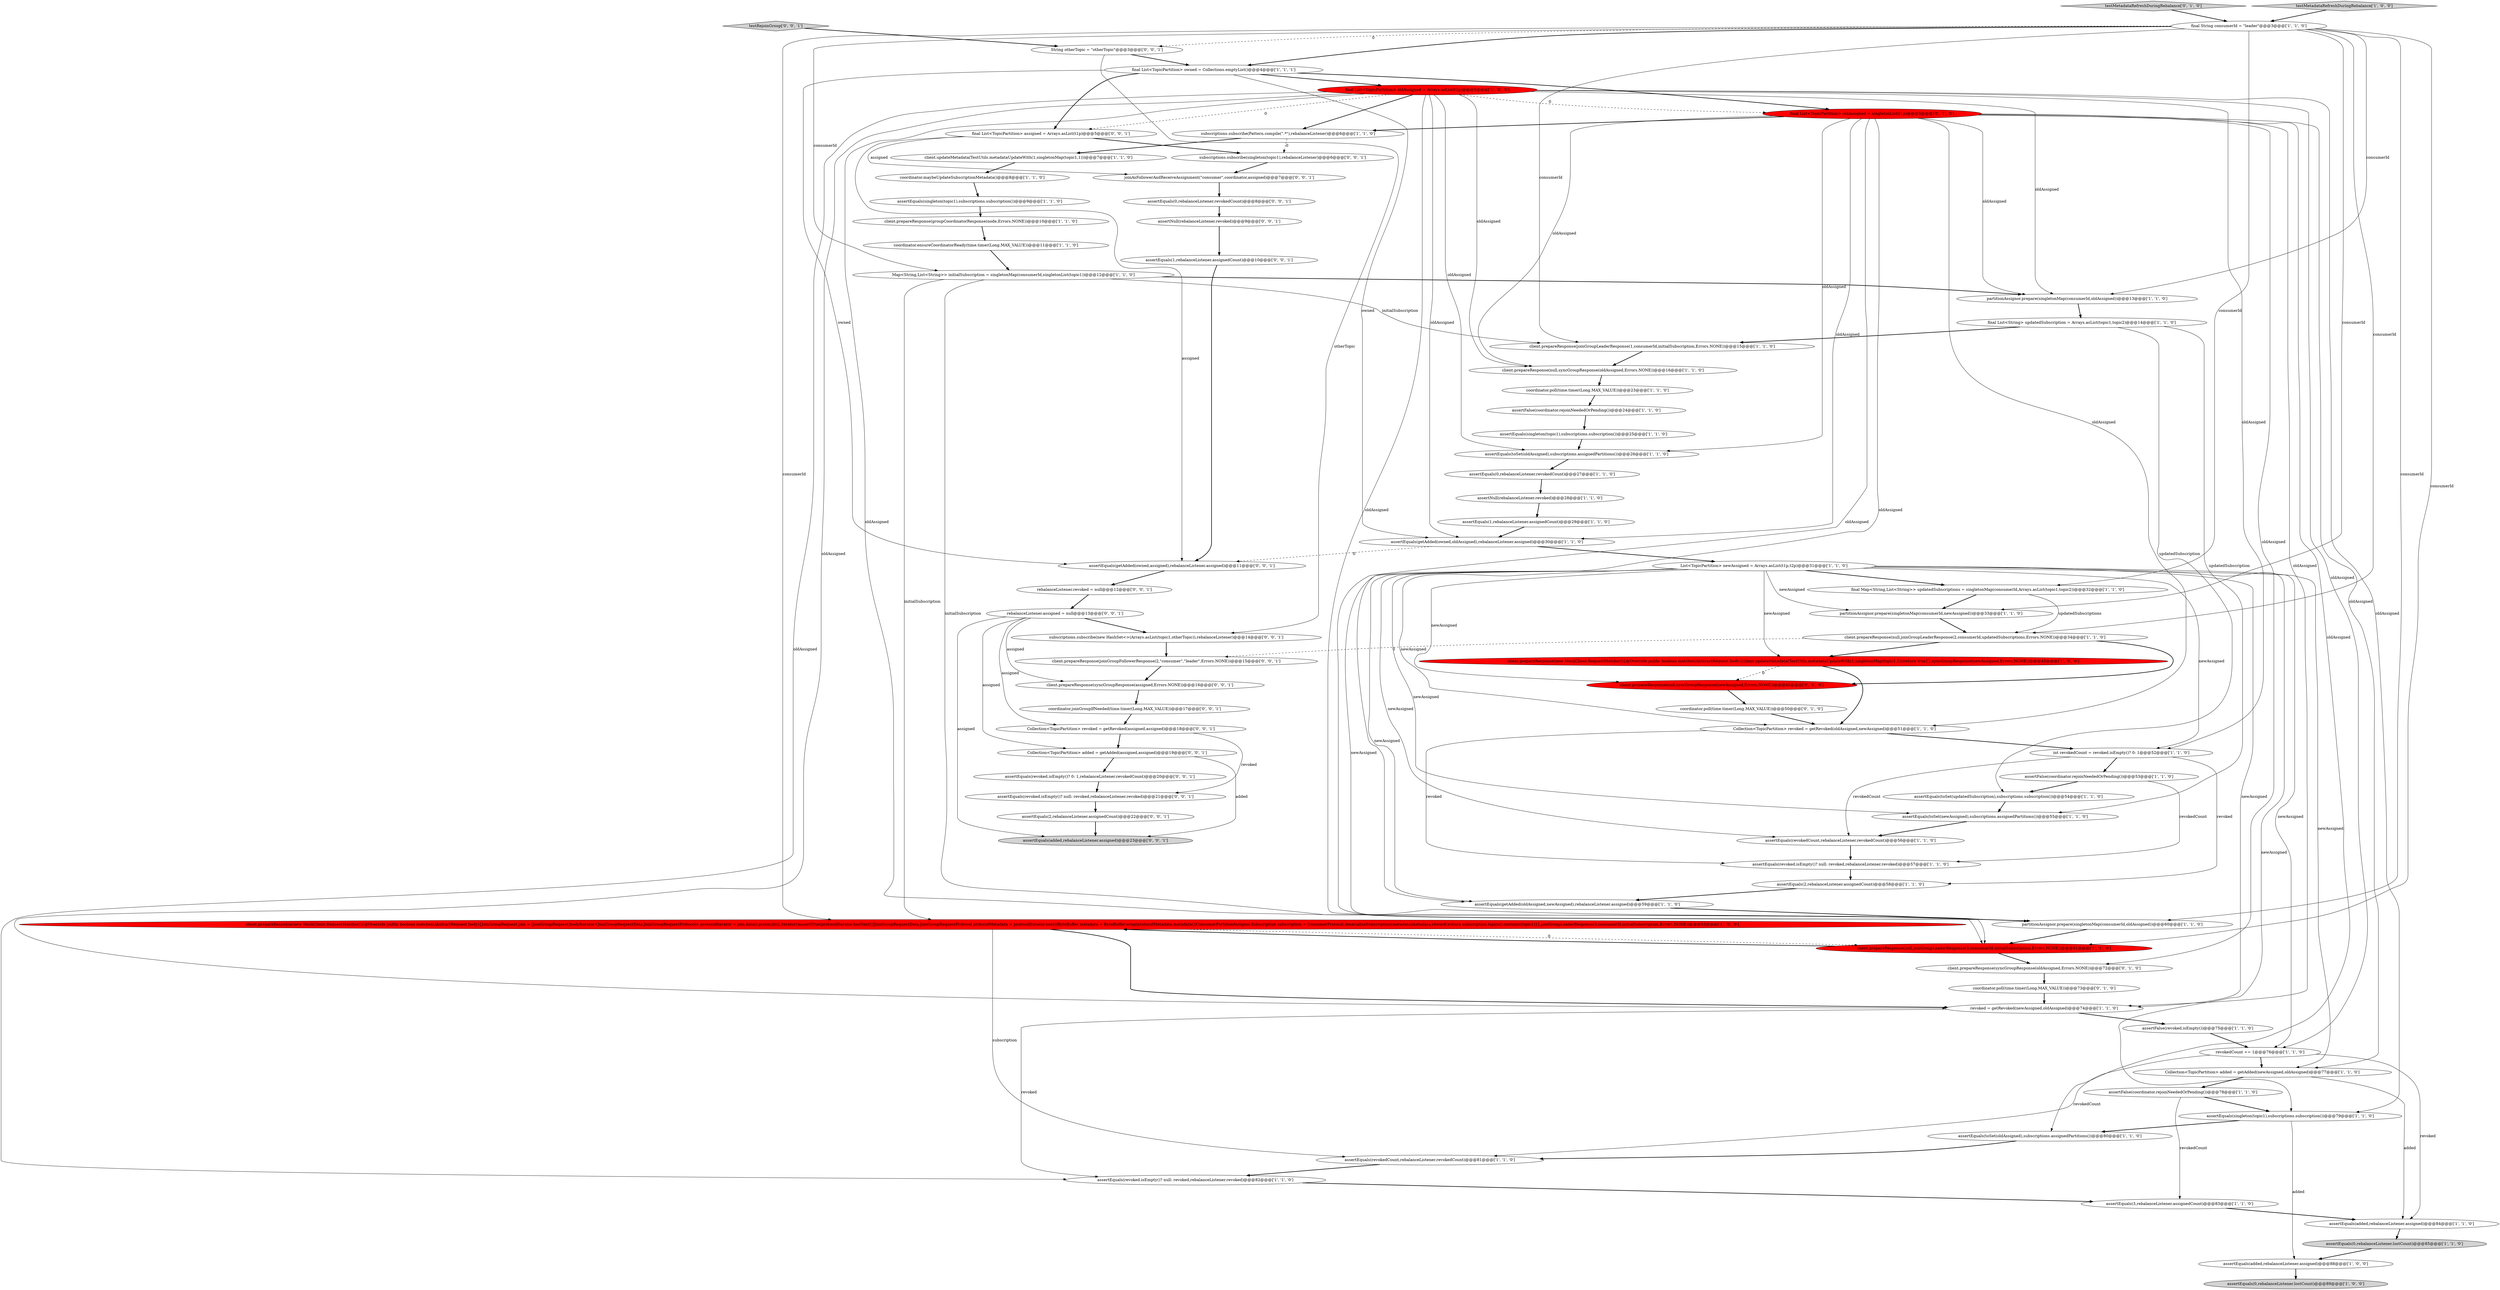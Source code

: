 digraph {
4 [style = filled, label = "coordinator.maybeUpdateSubscriptionMetadata()@@@8@@@['1', '1', '0']", fillcolor = white, shape = ellipse image = "AAA0AAABBB1BBB"];
49 [style = filled, label = "assertEquals(toSet(oldAssigned),subscriptions.assignedPartitions())@@@26@@@['1', '1', '0']", fillcolor = white, shape = ellipse image = "AAA0AAABBB1BBB"];
21 [style = filled, label = "final List<TopicPartition> oldAssigned = Arrays.asList(t1p)@@@5@@@['1', '0', '0']", fillcolor = red, shape = ellipse image = "AAA1AAABBB1BBB"];
18 [style = filled, label = "partitionAssignor.prepare(singletonMap(consumerId,newAssigned))@@@33@@@['1', '1', '0']", fillcolor = white, shape = ellipse image = "AAA0AAABBB1BBB"];
31 [style = filled, label = "client.prepareResponse(groupCoordinatorResponse(node,Errors.NONE))@@@10@@@['1', '1', '0']", fillcolor = white, shape = ellipse image = "AAA0AAABBB1BBB"];
17 [style = filled, label = "assertNull(rebalanceListener.revoked)@@@28@@@['1', '1', '0']", fillcolor = white, shape = ellipse image = "AAA0AAABBB1BBB"];
50 [style = filled, label = "client.prepareResponse(new MockClient.RequestMatcher(){@Override public boolean matches(AbstractRequest body){JoinGroupRequest join = (JoinGroupRequest)bodyIterator<JoinGroupRequestData.JoinGroupRequestProtocol> protocolIterator = join.data().protocols().iterator()assertTrue(protocolIterator.hasNext())JoinGroupRequestData.JoinGroupRequestProtocol protocolMetadata = protocolIterator.next()ByteBuffer metadata = ByteBuffer.wrap(protocolMetadata.metadata())ConsumerPartitionAssignor.Subscription subscription = ConsumerProtocol.deserializeSubscription(metadata)metadata.rewind()return subscription.topics().contains(topic1)}},joinGroupLeaderResponse(3,consumerId,initialSubscription,Errors.NONE))@@@63@@@['1', '0', '0']", fillcolor = red, shape = ellipse image = "AAA1AAABBB1BBB"];
78 [style = filled, label = "Collection<TopicPartition> added = getAdded(assigned,assigned)@@@19@@@['0', '0', '1']", fillcolor = white, shape = ellipse image = "AAA0AAABBB3BBB"];
58 [style = filled, label = "coordinator.poll(time.timer(Long.MAX_VALUE))@@@50@@@['0', '1', '0']", fillcolor = white, shape = ellipse image = "AAA0AAABBB2BBB"];
36 [style = filled, label = "assertEquals(added,rebalanceListener.assigned)@@@88@@@['1', '0', '0']", fillcolor = white, shape = ellipse image = "AAA0AAABBB1BBB"];
39 [style = filled, label = "Map<String,List<String>> initialSubscription = singletonMap(consumerId,singletonList(topic1))@@@12@@@['1', '1', '0']", fillcolor = white, shape = ellipse image = "AAA0AAABBB1BBB"];
38 [style = filled, label = "assertEquals(revokedCount,rebalanceListener.revokedCount)@@@81@@@['1', '1', '0']", fillcolor = white, shape = ellipse image = "AAA0AAABBB1BBB"];
54 [style = filled, label = "client.prepareResponse(null,syncGroupResponse(newAssigned,Errors.NONE))@@@45@@@['0', '1', '0']", fillcolor = red, shape = ellipse image = "AAA1AAABBB2BBB"];
13 [style = filled, label = "final String consumerId = \"leader\"@@@3@@@['1', '1', '0']", fillcolor = white, shape = ellipse image = "AAA0AAABBB1BBB"];
14 [style = filled, label = "List<TopicPartition> newAssigned = Arrays.asList(t1p,t2p)@@@31@@@['1', '1', '0']", fillcolor = white, shape = ellipse image = "AAA0AAABBB1BBB"];
24 [style = filled, label = "assertEquals(toSet(oldAssigned),subscriptions.assignedPartitions())@@@80@@@['1', '1', '0']", fillcolor = white, shape = ellipse image = "AAA0AAABBB1BBB"];
43 [style = filled, label = "partitionAssignor.prepare(singletonMap(consumerId,oldAssigned))@@@13@@@['1', '1', '0']", fillcolor = white, shape = ellipse image = "AAA0AAABBB1BBB"];
30 [style = filled, label = "client.prepareResponse(null,joinGroupLeaderResponse(2,consumerId,updatedSubscriptions,Errors.NONE))@@@34@@@['1', '1', '0']", fillcolor = white, shape = ellipse image = "AAA0AAABBB1BBB"];
64 [style = filled, label = "rebalanceListener.revoked = null@@@12@@@['0', '0', '1']", fillcolor = white, shape = ellipse image = "AAA0AAABBB3BBB"];
8 [style = filled, label = "assertEquals(1,rebalanceListener.assignedCount)@@@29@@@['1', '1', '0']", fillcolor = white, shape = ellipse image = "AAA0AAABBB1BBB"];
48 [style = filled, label = "client.prepareResponse(joinGroupLeaderResponse(1,consumerId,initialSubscription,Errors.NONE))@@@15@@@['1', '1', '0']", fillcolor = white, shape = ellipse image = "AAA0AAABBB1BBB"];
53 [style = filled, label = "assertEquals(3,rebalanceListener.assignedCount)@@@83@@@['1', '1', '0']", fillcolor = white, shape = ellipse image = "AAA0AAABBB1BBB"];
33 [style = filled, label = "assertFalse(coordinator.rejoinNeededOrPending())@@@78@@@['1', '1', '0']", fillcolor = white, shape = ellipse image = "AAA0AAABBB1BBB"];
55 [style = filled, label = "final List<TopicPartition> oldAssigned = singletonList(t1p)@@@5@@@['0', '1', '0']", fillcolor = red, shape = ellipse image = "AAA1AAABBB2BBB"];
7 [style = filled, label = "int revokedCount = revoked.isEmpty()? 0: 1@@@52@@@['1', '1', '0']", fillcolor = white, shape = ellipse image = "AAA0AAABBB1BBB"];
67 [style = filled, label = "assertEquals(0,rebalanceListener.revokedCount)@@@8@@@['0', '0', '1']", fillcolor = white, shape = ellipse image = "AAA0AAABBB3BBB"];
20 [style = filled, label = "coordinator.poll(time.timer(Long.MAX_VALUE))@@@23@@@['1', '1', '0']", fillcolor = white, shape = ellipse image = "AAA0AAABBB1BBB"];
22 [style = filled, label = "client.updateMetadata(TestUtils.metadataUpdateWith(1,singletonMap(topic1,1)))@@@7@@@['1', '1', '0']", fillcolor = white, shape = ellipse image = "AAA0AAABBB1BBB"];
25 [style = filled, label = "assertEquals(2,rebalanceListener.assignedCount)@@@58@@@['1', '1', '0']", fillcolor = white, shape = ellipse image = "AAA0AAABBB1BBB"];
60 [style = filled, label = "assertEquals(getAdded(owned,assigned),rebalanceListener.assigned)@@@11@@@['0', '0', '1']", fillcolor = white, shape = ellipse image = "AAA0AAABBB3BBB"];
73 [style = filled, label = "assertEquals(2,rebalanceListener.assignedCount)@@@22@@@['0', '0', '1']", fillcolor = white, shape = ellipse image = "AAA0AAABBB3BBB"];
80 [style = filled, label = "String otherTopic = \"otherTopic\"@@@3@@@['0', '0', '1']", fillcolor = white, shape = ellipse image = "AAA0AAABBB3BBB"];
15 [style = filled, label = "client.prepareResponse(new MockClient.RequestMatcher(){@Override public boolean matches(AbstractRequest body){client.updateMetadata(TestUtils.metadataUpdateWith(1,singletonMap(topic1,1)))return true}},syncGroupResponse(newAssigned,Errors.NONE))@@@45@@@['1', '0', '0']", fillcolor = red, shape = ellipse image = "AAA1AAABBB1BBB"];
12 [style = filled, label = "client.prepareResponse(null,joinGroupLeaderResponse(3,consumerId,initialSubscription,Errors.NONE))@@@61@@@['1', '1', '0']", fillcolor = red, shape = ellipse image = "AAA1AAABBB1BBB"];
75 [style = filled, label = "subscriptions.subscribe(singleton(topic1),rebalanceListener)@@@6@@@['0', '0', '1']", fillcolor = white, shape = ellipse image = "AAA0AAABBB3BBB"];
66 [style = filled, label = "joinAsFollowerAndReceiveAssignment(\"consumer\",coordinator,assigned)@@@7@@@['0', '0', '1']", fillcolor = white, shape = ellipse image = "AAA0AAABBB3BBB"];
70 [style = filled, label = "Collection<TopicPartition> revoked = getRevoked(assigned,assigned)@@@18@@@['0', '0', '1']", fillcolor = white, shape = ellipse image = "AAA0AAABBB3BBB"];
79 [style = filled, label = "coordinator.joinGroupIfNeeded(time.timer(Long.MAX_VALUE))@@@17@@@['0', '0', '1']", fillcolor = white, shape = ellipse image = "AAA0AAABBB3BBB"];
6 [style = filled, label = "assertEquals(0,rebalanceListener.lostCount)@@@89@@@['1', '0', '0']", fillcolor = lightgray, shape = ellipse image = "AAA0AAABBB1BBB"];
56 [style = filled, label = "client.prepareResponse(syncGroupResponse(oldAssigned,Errors.NONE))@@@72@@@['0', '1', '0']", fillcolor = white, shape = ellipse image = "AAA0AAABBB2BBB"];
61 [style = filled, label = "assertEquals(revoked.isEmpty()? 0: 1,rebalanceListener.revokedCount)@@@20@@@['0', '0', '1']", fillcolor = white, shape = ellipse image = "AAA0AAABBB3BBB"];
74 [style = filled, label = "assertEquals(revoked.isEmpty()? null: revoked,rebalanceListener.revoked)@@@21@@@['0', '0', '1']", fillcolor = white, shape = ellipse image = "AAA0AAABBB3BBB"];
44 [style = filled, label = "assertFalse(revoked.isEmpty())@@@75@@@['1', '1', '0']", fillcolor = white, shape = ellipse image = "AAA0AAABBB1BBB"];
19 [style = filled, label = "assertEquals(getAdded(oldAssigned,newAssigned),rebalanceListener.assigned)@@@59@@@['1', '1', '0']", fillcolor = white, shape = ellipse image = "AAA0AAABBB1BBB"];
0 [style = filled, label = "assertFalse(coordinator.rejoinNeededOrPending())@@@53@@@['1', '1', '0']", fillcolor = white, shape = ellipse image = "AAA0AAABBB1BBB"];
68 [style = filled, label = "client.prepareResponse(joinGroupFollowerResponse(2,\"consumer\",\"leader\",Errors.NONE))@@@15@@@['0', '0', '1']", fillcolor = white, shape = ellipse image = "AAA0AAABBB3BBB"];
41 [style = filled, label = "Collection<TopicPartition> revoked = getRevoked(oldAssigned,newAssigned)@@@51@@@['1', '1', '0']", fillcolor = white, shape = ellipse image = "AAA0AAABBB1BBB"];
57 [style = filled, label = "testMetadataRefreshDuringRebalance['0', '1', '0']", fillcolor = lightgray, shape = diamond image = "AAA0AAABBB2BBB"];
40 [style = filled, label = "final List<TopicPartition> owned = Collections.emptyList()@@@4@@@['1', '1', '1']", fillcolor = white, shape = ellipse image = "AAA0AAABBB1BBB"];
9 [style = filled, label = "subscriptions.subscribe(Pattern.compile(\".*\"),rebalanceListener)@@@6@@@['1', '1', '0']", fillcolor = white, shape = ellipse image = "AAA0AAABBB1BBB"];
26 [style = filled, label = "assertEquals(revoked.isEmpty()? null: revoked,rebalanceListener.revoked)@@@57@@@['1', '1', '0']", fillcolor = white, shape = ellipse image = "AAA0AAABBB1BBB"];
71 [style = filled, label = "assertEquals(added,rebalanceListener.assigned)@@@23@@@['0', '0', '1']", fillcolor = lightgray, shape = ellipse image = "AAA0AAABBB3BBB"];
37 [style = filled, label = "partitionAssignor.prepare(singletonMap(consumerId,oldAssigned))@@@60@@@['1', '1', '0']", fillcolor = white, shape = ellipse image = "AAA0AAABBB1BBB"];
32 [style = filled, label = "client.prepareResponse(null,syncGroupResponse(oldAssigned,Errors.NONE))@@@16@@@['1', '1', '0']", fillcolor = white, shape = ellipse image = "AAA0AAABBB1BBB"];
29 [style = filled, label = "assertEquals(0,rebalanceListener.revokedCount)@@@27@@@['1', '1', '0']", fillcolor = white, shape = ellipse image = "AAA0AAABBB1BBB"];
62 [style = filled, label = "testRejoinGroup['0', '0', '1']", fillcolor = lightgray, shape = diamond image = "AAA0AAABBB3BBB"];
77 [style = filled, label = "final List<TopicPartition> assigned = Arrays.asList(t1p)@@@5@@@['0', '0', '1']", fillcolor = white, shape = ellipse image = "AAA0AAABBB3BBB"];
65 [style = filled, label = "subscriptions.subscribe(new HashSet<>(Arrays.asList(topic1,otherTopic)),rebalanceListener)@@@14@@@['0', '0', '1']", fillcolor = white, shape = ellipse image = "AAA0AAABBB3BBB"];
72 [style = filled, label = "assertEquals(1,rebalanceListener.assignedCount)@@@10@@@['0', '0', '1']", fillcolor = white, shape = ellipse image = "AAA0AAABBB3BBB"];
3 [style = filled, label = "assertEquals(singleton(topic1),subscriptions.subscription())@@@9@@@['1', '1', '0']", fillcolor = white, shape = ellipse image = "AAA0AAABBB1BBB"];
10 [style = filled, label = "assertEquals(singleton(topic1),subscriptions.subscription())@@@79@@@['1', '1', '0']", fillcolor = white, shape = ellipse image = "AAA0AAABBB1BBB"];
16 [style = filled, label = "assertEquals(singleton(topic1),subscriptions.subscription())@@@25@@@['1', '1', '0']", fillcolor = white, shape = ellipse image = "AAA0AAABBB1BBB"];
27 [style = filled, label = "revoked = getRevoked(newAssigned,oldAssigned)@@@74@@@['1', '1', '0']", fillcolor = white, shape = ellipse image = "AAA0AAABBB1BBB"];
42 [style = filled, label = "assertEquals(0,rebalanceListener.lostCount)@@@85@@@['1', '1', '0']", fillcolor = lightgray, shape = ellipse image = "AAA0AAABBB1BBB"];
11 [style = filled, label = "assertEquals(toSet(updatedSubscription),subscriptions.subscription())@@@54@@@['1', '1', '0']", fillcolor = white, shape = ellipse image = "AAA0AAABBB1BBB"];
52 [style = filled, label = "final List<String> updatedSubscription = Arrays.asList(topic1,topic2)@@@14@@@['1', '1', '0']", fillcolor = white, shape = ellipse image = "AAA0AAABBB1BBB"];
59 [style = filled, label = "coordinator.poll(time.timer(Long.MAX_VALUE))@@@73@@@['0', '1', '0']", fillcolor = white, shape = ellipse image = "AAA0AAABBB2BBB"];
63 [style = filled, label = "client.prepareResponse(syncGroupResponse(assigned,Errors.NONE))@@@16@@@['0', '0', '1']", fillcolor = white, shape = ellipse image = "AAA0AAABBB3BBB"];
23 [style = filled, label = "revokedCount += 1@@@76@@@['1', '1', '0']", fillcolor = white, shape = ellipse image = "AAA0AAABBB1BBB"];
45 [style = filled, label = "assertEquals(toSet(newAssigned),subscriptions.assignedPartitions())@@@55@@@['1', '1', '0']", fillcolor = white, shape = ellipse image = "AAA0AAABBB1BBB"];
34 [style = filled, label = "testMetadataRefreshDuringRebalance['1', '0', '0']", fillcolor = lightgray, shape = diamond image = "AAA0AAABBB1BBB"];
69 [style = filled, label = "rebalanceListener.assigned = null@@@13@@@['0', '0', '1']", fillcolor = white, shape = ellipse image = "AAA0AAABBB3BBB"];
46 [style = filled, label = "final Map<String,List<String>> updatedSubscriptions = singletonMap(consumerId,Arrays.asList(topic1,topic2))@@@32@@@['1', '1', '0']", fillcolor = white, shape = ellipse image = "AAA0AAABBB1BBB"];
47 [style = filled, label = "assertEquals(added,rebalanceListener.assigned)@@@84@@@['1', '1', '0']", fillcolor = white, shape = ellipse image = "AAA0AAABBB1BBB"];
5 [style = filled, label = "assertFalse(coordinator.rejoinNeededOrPending())@@@24@@@['1', '1', '0']", fillcolor = white, shape = ellipse image = "AAA0AAABBB1BBB"];
28 [style = filled, label = "assertEquals(revokedCount,rebalanceListener.revokedCount)@@@56@@@['1', '1', '0']", fillcolor = white, shape = ellipse image = "AAA0AAABBB1BBB"];
1 [style = filled, label = "assertEquals(revoked.isEmpty()? null: revoked,rebalanceListener.revoked)@@@82@@@['1', '1', '0']", fillcolor = white, shape = ellipse image = "AAA0AAABBB1BBB"];
35 [style = filled, label = "coordinator.ensureCoordinatorReady(time.timer(Long.MAX_VALUE))@@@11@@@['1', '1', '0']", fillcolor = white, shape = ellipse image = "AAA0AAABBB1BBB"];
51 [style = filled, label = "Collection<TopicPartition> added = getAdded(newAssigned,oldAssigned)@@@77@@@['1', '1', '0']", fillcolor = white, shape = ellipse image = "AAA0AAABBB1BBB"];
2 [style = filled, label = "assertEquals(getAdded(owned,oldAssigned),rebalanceListener.assigned)@@@30@@@['1', '1', '0']", fillcolor = white, shape = ellipse image = "AAA0AAABBB1BBB"];
76 [style = filled, label = "assertNull(rebalanceListener.revoked)@@@9@@@['0', '0', '1']", fillcolor = white, shape = ellipse image = "AAA0AAABBB3BBB"];
14->10 [style = solid, label="newAssigned"];
55->37 [style = solid, label="oldAssigned"];
23->51 [style = bold, label=""];
78->61 [style = bold, label=""];
80->65 [style = solid, label="otherTopic"];
10->24 [style = bold, label=""];
13->12 [style = solid, label="consumerId"];
27->44 [style = bold, label=""];
40->55 [style = bold, label=""];
55->27 [style = solid, label="oldAssigned"];
15->54 [style = dashed, label="0"];
77->66 [style = solid, label="assigned"];
18->30 [style = bold, label=""];
53->47 [style = bold, label=""];
78->71 [style = solid, label="added"];
21->12 [style = solid, label="oldAssigned"];
14->41 [style = solid, label="newAssigned"];
22->4 [style = bold, label=""];
44->23 [style = bold, label=""];
31->35 [style = bold, label=""];
16->49 [style = bold, label=""];
14->18 [style = solid, label="newAssigned"];
23->47 [style = solid, label="revoked"];
65->68 [style = bold, label=""];
2->14 [style = bold, label=""];
14->46 [style = bold, label=""];
2->60 [style = dashed, label="0"];
25->19 [style = bold, label=""];
15->41 [style = bold, label=""];
73->71 [style = bold, label=""];
51->47 [style = solid, label="added"];
13->30 [style = solid, label="consumerId"];
40->2 [style = solid, label="owned"];
32->20 [style = bold, label=""];
50->38 [style = solid, label="subscription"];
57->13 [style = bold, label=""];
36->6 [style = bold, label=""];
61->74 [style = bold, label=""];
4->3 [style = bold, label=""];
39->12 [style = solid, label="initialSubscription"];
14->19 [style = solid, label="newAssigned"];
70->74 [style = solid, label="revoked"];
30->68 [style = dashed, label="0"];
66->67 [style = bold, label=""];
60->64 [style = bold, label=""];
77->75 [style = bold, label=""];
14->27 [style = solid, label="newAssigned"];
69->70 [style = solid, label="assigned"];
0->26 [style = solid, label="revokedCount"];
21->43 [style = solid, label="oldAssigned"];
7->0 [style = bold, label=""];
24->38 [style = bold, label=""];
13->40 [style = bold, label=""];
54->58 [style = bold, label=""];
19->37 [style = bold, label=""];
21->32 [style = solid, label="oldAssigned"];
55->41 [style = solid, label="oldAssigned"];
14->45 [style = solid, label="newAssigned"];
21->9 [style = bold, label=""];
75->66 [style = bold, label=""];
13->43 [style = solid, label="consumerId"];
55->24 [style = solid, label="oldAssigned"];
13->39 [style = solid, label="consumerId"];
13->18 [style = solid, label="consumerId"];
52->48 [style = bold, label=""];
69->78 [style = solid, label="assigned"];
48->32 [style = bold, label=""];
39->48 [style = solid, label="initialSubscription"];
55->32 [style = solid, label="oldAssigned"];
70->78 [style = bold, label=""];
40->21 [style = bold, label=""];
55->9 [style = bold, label=""];
30->15 [style = bold, label=""];
9->22 [style = bold, label=""];
21->1 [style = solid, label="oldAssigned"];
17->8 [style = bold, label=""];
21->2 [style = solid, label="oldAssigned"];
9->75 [style = dashed, label="0"];
59->27 [style = bold, label=""];
80->40 [style = bold, label=""];
55->51 [style = solid, label="oldAssigned"];
29->17 [style = bold, label=""];
14->51 [style = solid, label="newAssigned"];
63->79 [style = bold, label=""];
47->42 [style = bold, label=""];
50->27 [style = bold, label=""];
46->30 [style = solid, label="updatedSubscriptions"];
13->46 [style = solid, label="consumerId"];
21->7 [style = solid, label="oldAssigned"];
68->63 [style = bold, label=""];
14->7 [style = solid, label="newAssigned"];
35->39 [style = bold, label=""];
0->11 [style = bold, label=""];
40->60 [style = solid, label="owned"];
28->26 [style = bold, label=""];
21->27 [style = solid, label="oldAssigned"];
55->49 [style = solid, label="oldAssigned"];
46->18 [style = bold, label=""];
37->12 [style = bold, label=""];
38->1 [style = bold, label=""];
62->80 [style = bold, label=""];
5->16 [style = bold, label=""];
13->37 [style = solid, label="consumerId"];
14->15 [style = solid, label="newAssigned"];
8->2 [style = bold, label=""];
12->56 [style = bold, label=""];
52->45 [style = solid, label="updatedSubscription"];
50->12 [style = dashed, label="0"];
21->77 [style = dashed, label="0"];
30->54 [style = bold, label=""];
10->36 [style = solid, label="added"];
13->48 [style = solid, label="consumerId"];
27->1 [style = solid, label="revoked"];
14->28 [style = solid, label="newAssigned"];
56->59 [style = bold, label=""];
7->28 [style = solid, label="revokedCount"];
67->76 [style = bold, label=""];
49->29 [style = bold, label=""];
14->37 [style = solid, label="newAssigned"];
69->65 [style = bold, label=""];
12->50 [style = bold, label=""];
55->43 [style = solid, label="oldAssigned"];
23->38 [style = solid, label="revokedCount"];
41->7 [style = bold, label=""];
14->23 [style = solid, label="newAssigned"];
7->25 [style = solid, label="revoked"];
3->31 [style = bold, label=""];
64->69 [style = bold, label=""];
55->19 [style = solid, label="oldAssigned"];
21->55 [style = dashed, label="0"];
26->25 [style = bold, label=""];
34->13 [style = bold, label=""];
39->43 [style = bold, label=""];
11->45 [style = bold, label=""];
74->73 [style = bold, label=""];
40->77 [style = bold, label=""];
33->10 [style = bold, label=""];
43->52 [style = bold, label=""];
45->28 [style = bold, label=""];
42->36 [style = bold, label=""];
21->37 [style = solid, label="oldAssigned"];
72->60 [style = bold, label=""];
33->53 [style = solid, label="revokedCount"];
58->41 [style = bold, label=""];
69->63 [style = solid, label="assigned"];
21->23 [style = solid, label="oldAssigned"];
20->5 [style = bold, label=""];
39->50 [style = solid, label="initialSubscription"];
79->70 [style = bold, label=""];
76->72 [style = bold, label=""];
55->56 [style = solid, label="oldAssigned"];
77->60 [style = solid, label="assigned"];
52->11 [style = solid, label="updatedSubscription"];
21->10 [style = solid, label="oldAssigned"];
13->80 [style = dashed, label="0"];
21->49 [style = solid, label="oldAssigned"];
13->50 [style = solid, label="consumerId"];
69->71 [style = solid, label="assigned"];
55->2 [style = solid, label="oldAssigned"];
1->53 [style = bold, label=""];
14->54 [style = solid, label="newAssigned"];
51->33 [style = bold, label=""];
41->26 [style = solid, label="revoked"];
}
